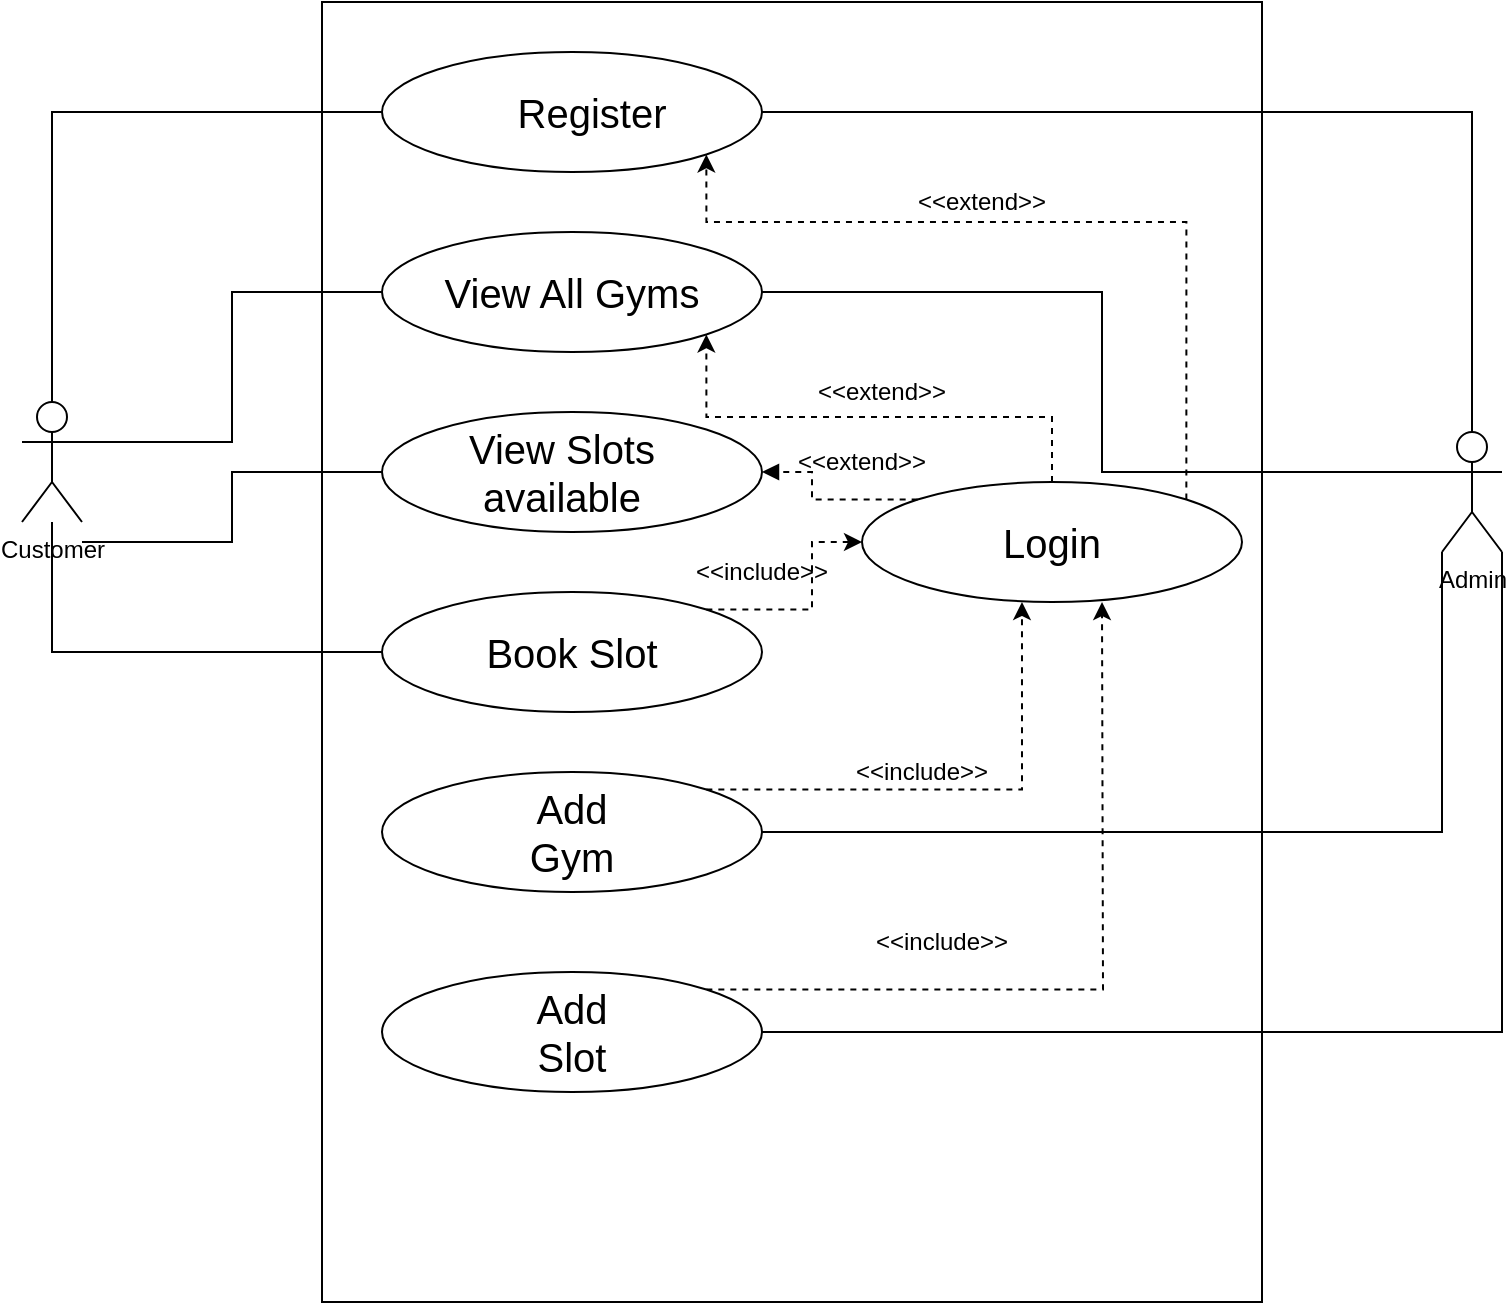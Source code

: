 <mxfile version="21.5.0" type="google">
  <diagram name="Page-1" id="3sS168nN32Szbk-CCEyU">
    <mxGraphModel grid="1" page="1" gridSize="10" guides="1" tooltips="1" connect="1" arrows="1" fold="1" pageScale="1" pageWidth="827" pageHeight="1169" math="0" shadow="0">
      <root>
        <mxCell id="0" />
        <mxCell id="1" parent="0" />
        <mxCell id="zruOZgZrSh-GHuwcMwu4-1" value="" style="rounded=0;whiteSpace=wrap;html=1;" vertex="1" parent="1">
          <mxGeometry x="210" y="40" width="470" height="650" as="geometry" />
        </mxCell>
        <mxCell id="zruOZgZrSh-GHuwcMwu4-2" value="Customer" style="shape=umlActor;verticalLabelPosition=bottom;verticalAlign=top;html=1;outlineConnect=0;" vertex="1" parent="1">
          <mxGeometry x="60" y="240" width="30" height="60" as="geometry" />
        </mxCell>
        <mxCell id="zruOZgZrSh-GHuwcMwu4-3" style="edgeStyle=orthogonalEdgeStyle;rounded=0;orthogonalLoop=1;jettySize=auto;html=1;exitX=0.5;exitY=0;exitDx=0;exitDy=0;exitPerimeter=0;entryX=1;entryY=0.5;entryDx=0;entryDy=0;endArrow=none;endFill=0;" edge="1" parent="1" source="zruOZgZrSh-GHuwcMwu4-6" target="zruOZgZrSh-GHuwcMwu4-8">
          <mxGeometry relative="1" as="geometry" />
        </mxCell>
        <mxCell id="zruOZgZrSh-GHuwcMwu4-4" style="edgeStyle=orthogonalEdgeStyle;rounded=0;orthogonalLoop=1;jettySize=auto;html=1;exitX=0;exitY=0.333;exitDx=0;exitDy=0;exitPerimeter=0;entryX=1;entryY=0.5;entryDx=0;entryDy=0;endArrow=none;endFill=0;" edge="1" parent="1" source="zruOZgZrSh-GHuwcMwu4-6" target="zruOZgZrSh-GHuwcMwu4-11">
          <mxGeometry relative="1" as="geometry" />
        </mxCell>
        <mxCell id="zruOZgZrSh-GHuwcMwu4-5" style="edgeStyle=orthogonalEdgeStyle;rounded=0;orthogonalLoop=1;jettySize=auto;html=1;exitX=0;exitY=1;exitDx=0;exitDy=0;exitPerimeter=0;entryX=1;entryY=0.5;entryDx=0;entryDy=0;endArrow=none;endFill=0;" edge="1" parent="1" source="zruOZgZrSh-GHuwcMwu4-6" target="zruOZgZrSh-GHuwcMwu4-24">
          <mxGeometry relative="1" as="geometry" />
        </mxCell>
        <mxCell id="zruOZgZrSh-GHuwcMwu4-6" value="Admin" style="shape=umlActor;verticalLabelPosition=bottom;verticalAlign=top;html=1;outlineConnect=0;" vertex="1" parent="1">
          <mxGeometry x="770" y="255" width="30" height="60" as="geometry" />
        </mxCell>
        <mxCell id="zruOZgZrSh-GHuwcMwu4-7" value="" style="group" connectable="0" vertex="1" parent="1">
          <mxGeometry x="250" y="65" width="190" height="60" as="geometry" />
        </mxCell>
        <mxCell id="zruOZgZrSh-GHuwcMwu4-8" value="" style="ellipse;whiteSpace=wrap;html=1;" vertex="1" parent="zruOZgZrSh-GHuwcMwu4-7">
          <mxGeometry x="-10" width="190" height="60" as="geometry" />
        </mxCell>
        <mxCell id="zruOZgZrSh-GHuwcMwu4-9" value="&lt;font style=&quot;font-size: 20px;&quot;&gt;Register&lt;/font&gt;" style="text;html=1;strokeColor=none;fillColor=none;align=center;verticalAlign=middle;whiteSpace=wrap;rounded=0;" vertex="1" parent="zruOZgZrSh-GHuwcMwu4-7">
          <mxGeometry x="60" y="15" width="70" height="30" as="geometry" />
        </mxCell>
        <mxCell id="zruOZgZrSh-GHuwcMwu4-10" value="" style="group" connectable="0" vertex="1" parent="1">
          <mxGeometry x="240" y="155" width="190" height="60" as="geometry" />
        </mxCell>
        <mxCell id="zruOZgZrSh-GHuwcMwu4-11" value="" style="ellipse;whiteSpace=wrap;html=1;" vertex="1" parent="zruOZgZrSh-GHuwcMwu4-10">
          <mxGeometry width="190" height="60" as="geometry" />
        </mxCell>
        <mxCell id="zruOZgZrSh-GHuwcMwu4-12" value="&lt;font style=&quot;font-size: 20px;&quot;&gt;View All Gyms&lt;/font&gt;" style="text;html=1;strokeColor=none;fillColor=none;align=center;verticalAlign=middle;whiteSpace=wrap;rounded=0;" vertex="1" parent="zruOZgZrSh-GHuwcMwu4-10">
          <mxGeometry x="30" y="15" width="130" height="30" as="geometry" />
        </mxCell>
        <mxCell id="zruOZgZrSh-GHuwcMwu4-13" value="" style="group" connectable="0" vertex="1" parent="1">
          <mxGeometry x="240" y="245" width="190" height="60" as="geometry" />
        </mxCell>
        <mxCell id="zruOZgZrSh-GHuwcMwu4-14" value="" style="ellipse;whiteSpace=wrap;html=1;" vertex="1" parent="zruOZgZrSh-GHuwcMwu4-13">
          <mxGeometry width="190" height="60" as="geometry" />
        </mxCell>
        <mxCell id="zruOZgZrSh-GHuwcMwu4-15" value="&lt;font style=&quot;font-size: 20px;&quot;&gt;View Slots available&lt;/font&gt;" style="text;html=1;strokeColor=none;fillColor=none;align=center;verticalAlign=middle;whiteSpace=wrap;rounded=0;" vertex="1" parent="zruOZgZrSh-GHuwcMwu4-13">
          <mxGeometry x="30" y="15" width="120" height="30" as="geometry" />
        </mxCell>
        <mxCell id="zruOZgZrSh-GHuwcMwu4-16" value="" style="group" connectable="0" vertex="1" parent="1">
          <mxGeometry x="240" y="335" width="190" height="60" as="geometry" />
        </mxCell>
        <mxCell id="zruOZgZrSh-GHuwcMwu4-17" value="" style="ellipse;whiteSpace=wrap;html=1;" vertex="1" parent="zruOZgZrSh-GHuwcMwu4-16">
          <mxGeometry width="190" height="60" as="geometry" />
        </mxCell>
        <mxCell id="zruOZgZrSh-GHuwcMwu4-18" value="&lt;font style=&quot;font-size: 20px;&quot;&gt;Book Slot&lt;/font&gt;" style="text;html=1;strokeColor=none;fillColor=none;align=center;verticalAlign=middle;whiteSpace=wrap;rounded=0;" vertex="1" parent="zruOZgZrSh-GHuwcMwu4-16">
          <mxGeometry x="50" y="15" width="90" height="30" as="geometry" />
        </mxCell>
        <mxCell id="zruOZgZrSh-GHuwcMwu4-19" value="" style="group" connectable="0" vertex="1" parent="1">
          <mxGeometry x="240" y="525" width="190" height="60" as="geometry" />
        </mxCell>
        <mxCell id="zruOZgZrSh-GHuwcMwu4-20" style="edgeStyle=orthogonalEdgeStyle;rounded=0;orthogonalLoop=1;jettySize=auto;html=1;exitX=1;exitY=0;exitDx=0;exitDy=0;dashed=1;" edge="1" parent="zruOZgZrSh-GHuwcMwu4-19" source="zruOZgZrSh-GHuwcMwu4-21">
          <mxGeometry relative="1" as="geometry">
            <mxPoint x="360" y="-185" as="targetPoint" />
          </mxGeometry>
        </mxCell>
        <mxCell id="zruOZgZrSh-GHuwcMwu4-21" value="" style="ellipse;whiteSpace=wrap;html=1;" vertex="1" parent="zruOZgZrSh-GHuwcMwu4-19">
          <mxGeometry width="190" height="60" as="geometry" />
        </mxCell>
        <mxCell id="zruOZgZrSh-GHuwcMwu4-22" value="&lt;font style=&quot;font-size: 20px;&quot;&gt;Add Slot&lt;/font&gt;" style="text;html=1;strokeColor=none;fillColor=none;align=center;verticalAlign=middle;whiteSpace=wrap;rounded=0;" vertex="1" parent="zruOZgZrSh-GHuwcMwu4-19">
          <mxGeometry x="60" y="15" width="70" height="30" as="geometry" />
        </mxCell>
        <mxCell id="zruOZgZrSh-GHuwcMwu4-23" value="" style="group" connectable="0" vertex="1" parent="1">
          <mxGeometry x="240" y="425" width="190" height="60" as="geometry" />
        </mxCell>
        <mxCell id="zruOZgZrSh-GHuwcMwu4-24" value="" style="ellipse;whiteSpace=wrap;html=1;" vertex="1" parent="zruOZgZrSh-GHuwcMwu4-23">
          <mxGeometry width="190" height="60" as="geometry" />
        </mxCell>
        <mxCell id="zruOZgZrSh-GHuwcMwu4-25" value="&lt;font style=&quot;font-size: 20px;&quot;&gt;Add Gym&lt;/font&gt;" style="text;html=1;strokeColor=none;fillColor=none;align=center;verticalAlign=middle;whiteSpace=wrap;rounded=0;" vertex="1" parent="zruOZgZrSh-GHuwcMwu4-23">
          <mxGeometry x="60" y="15" width="70" height="30" as="geometry" />
        </mxCell>
        <mxCell id="zruOZgZrSh-GHuwcMwu4-26" value="" style="group" connectable="0" vertex="1" parent="1">
          <mxGeometry x="480" y="280" width="190" height="60" as="geometry" />
        </mxCell>
        <mxCell id="zruOZgZrSh-GHuwcMwu4-27" value="" style="ellipse;whiteSpace=wrap;html=1;" vertex="1" parent="zruOZgZrSh-GHuwcMwu4-26">
          <mxGeometry width="190" height="60" as="geometry" />
        </mxCell>
        <mxCell id="zruOZgZrSh-GHuwcMwu4-28" value="&lt;font style=&quot;font-size: 20px;&quot;&gt;Login&lt;/font&gt;" style="text;html=1;strokeColor=none;fillColor=none;align=center;verticalAlign=middle;whiteSpace=wrap;rounded=0;" vertex="1" parent="zruOZgZrSh-GHuwcMwu4-26">
          <mxGeometry x="60" y="15" width="70" height="30" as="geometry" />
        </mxCell>
        <mxCell id="zruOZgZrSh-GHuwcMwu4-29" style="edgeStyle=orthogonalEdgeStyle;rounded=0;orthogonalLoop=1;jettySize=auto;html=1;exitX=0;exitY=0.5;exitDx=0;exitDy=0;endArrow=none;endFill=0;" edge="1" parent="1" source="zruOZgZrSh-GHuwcMwu4-8" target="zruOZgZrSh-GHuwcMwu4-2">
          <mxGeometry relative="1" as="geometry" />
        </mxCell>
        <mxCell id="zruOZgZrSh-GHuwcMwu4-30" style="edgeStyle=orthogonalEdgeStyle;rounded=0;orthogonalLoop=1;jettySize=auto;html=1;exitX=0;exitY=0.5;exitDx=0;exitDy=0;entryX=1;entryY=0.333;entryDx=0;entryDy=0;entryPerimeter=0;endArrow=none;endFill=0;" edge="1" parent="1" source="zruOZgZrSh-GHuwcMwu4-11" target="zruOZgZrSh-GHuwcMwu4-2">
          <mxGeometry relative="1" as="geometry" />
        </mxCell>
        <mxCell id="zruOZgZrSh-GHuwcMwu4-31" style="edgeStyle=orthogonalEdgeStyle;rounded=0;orthogonalLoop=1;jettySize=auto;html=1;exitX=0;exitY=0.5;exitDx=0;exitDy=0;entryX=1;entryY=1.167;entryDx=0;entryDy=0;entryPerimeter=0;endArrow=none;endFill=0;" edge="1" parent="1" source="zruOZgZrSh-GHuwcMwu4-14" target="zruOZgZrSh-GHuwcMwu4-2">
          <mxGeometry relative="1" as="geometry" />
        </mxCell>
        <mxCell id="zruOZgZrSh-GHuwcMwu4-32" style="edgeStyle=orthogonalEdgeStyle;rounded=0;orthogonalLoop=1;jettySize=auto;html=1;exitX=0;exitY=0.5;exitDx=0;exitDy=0;endArrow=none;endFill=0;" edge="1" parent="1" source="zruOZgZrSh-GHuwcMwu4-17" target="zruOZgZrSh-GHuwcMwu4-2">
          <mxGeometry relative="1" as="geometry" />
        </mxCell>
        <mxCell id="zruOZgZrSh-GHuwcMwu4-33" style="edgeStyle=orthogonalEdgeStyle;rounded=0;orthogonalLoop=1;jettySize=auto;html=1;exitX=1;exitY=0.5;exitDx=0;exitDy=0;entryX=1;entryY=1;entryDx=0;entryDy=0;entryPerimeter=0;endArrow=none;endFill=0;" edge="1" parent="1" source="zruOZgZrSh-GHuwcMwu4-21" target="zruOZgZrSh-GHuwcMwu4-6">
          <mxGeometry relative="1" as="geometry" />
        </mxCell>
        <mxCell id="zruOZgZrSh-GHuwcMwu4-34" style="edgeStyle=orthogonalEdgeStyle;rounded=0;orthogonalLoop=1;jettySize=auto;html=1;exitX=1;exitY=0;exitDx=0;exitDy=0;entryX=0;entryY=0.5;entryDx=0;entryDy=0;dashed=1;" edge="1" parent="1" source="zruOZgZrSh-GHuwcMwu4-17" target="zruOZgZrSh-GHuwcMwu4-27">
          <mxGeometry relative="1" as="geometry" />
        </mxCell>
        <mxCell id="zruOZgZrSh-GHuwcMwu4-35" style="edgeStyle=orthogonalEdgeStyle;rounded=0;orthogonalLoop=1;jettySize=auto;html=1;exitX=1;exitY=0;exitDx=0;exitDy=0;entryX=0.421;entryY=1;entryDx=0;entryDy=0;entryPerimeter=0;dashed=1;" edge="1" parent="1" source="zruOZgZrSh-GHuwcMwu4-24" target="zruOZgZrSh-GHuwcMwu4-27">
          <mxGeometry relative="1" as="geometry" />
        </mxCell>
        <mxCell id="zruOZgZrSh-GHuwcMwu4-36" value="&amp;lt;&amp;lt;include&amp;gt;&amp;gt;" style="text;html=1;strokeColor=none;fillColor=none;align=center;verticalAlign=middle;whiteSpace=wrap;rounded=0;" vertex="1" parent="1">
          <mxGeometry x="480" y="410" width="60" height="30" as="geometry" />
        </mxCell>
        <mxCell id="zruOZgZrSh-GHuwcMwu4-37" value="&amp;lt;&amp;lt;include&amp;gt;&amp;gt;" style="text;html=1;strokeColor=none;fillColor=none;align=center;verticalAlign=middle;whiteSpace=wrap;rounded=0;" vertex="1" parent="1">
          <mxGeometry x="490" y="495" width="60" height="30" as="geometry" />
        </mxCell>
        <mxCell id="zruOZgZrSh-GHuwcMwu4-38" value="&amp;lt;&amp;lt;include&amp;gt;&amp;gt;" style="text;html=1;strokeColor=none;fillColor=none;align=center;verticalAlign=middle;whiteSpace=wrap;rounded=0;" vertex="1" parent="1">
          <mxGeometry x="400" y="310" width="60" height="30" as="geometry" />
        </mxCell>
        <mxCell id="zruOZgZrSh-GHuwcMwu4-39" style="edgeStyle=orthogonalEdgeStyle;rounded=0;orthogonalLoop=1;jettySize=auto;html=1;exitX=0;exitY=0;exitDx=0;exitDy=0;entryX=1;entryY=0.5;entryDx=0;entryDy=0;startArrow=none;startFill=0;endArrow=block;endFill=1;dashed=1;" edge="1" parent="1" source="zruOZgZrSh-GHuwcMwu4-27" target="zruOZgZrSh-GHuwcMwu4-14">
          <mxGeometry relative="1" as="geometry" />
        </mxCell>
        <mxCell id="zruOZgZrSh-GHuwcMwu4-40" value="&amp;lt;&amp;lt;extend&amp;gt;&amp;gt;" style="text;html=1;strokeColor=none;fillColor=none;align=center;verticalAlign=middle;whiteSpace=wrap;rounded=0;" vertex="1" parent="1">
          <mxGeometry x="450" y="255" width="60" height="30" as="geometry" />
        </mxCell>
        <mxCell id="zruOZgZrSh-GHuwcMwu4-41" style="edgeStyle=orthogonalEdgeStyle;rounded=0;orthogonalLoop=1;jettySize=auto;html=1;exitX=0.5;exitY=0;exitDx=0;exitDy=0;entryX=1;entryY=1;entryDx=0;entryDy=0;dashed=1;" edge="1" parent="1" source="zruOZgZrSh-GHuwcMwu4-27" target="zruOZgZrSh-GHuwcMwu4-11">
          <mxGeometry relative="1" as="geometry">
            <mxPoint x="430" y="200" as="targetPoint" />
          </mxGeometry>
        </mxCell>
        <mxCell id="zruOZgZrSh-GHuwcMwu4-42" style="edgeStyle=orthogonalEdgeStyle;rounded=0;orthogonalLoop=1;jettySize=auto;html=1;exitX=1;exitY=0;exitDx=0;exitDy=0;entryX=1;entryY=1;entryDx=0;entryDy=0;dashed=1;" edge="1" parent="1" source="zruOZgZrSh-GHuwcMwu4-27" target="zruOZgZrSh-GHuwcMwu4-8">
          <mxGeometry relative="1" as="geometry">
            <Array as="points">
              <mxPoint x="643" y="150" />
              <mxPoint x="403" y="150" />
            </Array>
          </mxGeometry>
        </mxCell>
        <mxCell id="zruOZgZrSh-GHuwcMwu4-43" value="&amp;lt;&amp;lt;extend&amp;gt;&amp;gt;" style="text;html=1;strokeColor=none;fillColor=none;align=center;verticalAlign=middle;whiteSpace=wrap;rounded=0;" vertex="1" parent="1">
          <mxGeometry x="510" y="125" width="60" height="30" as="geometry" />
        </mxCell>
        <mxCell id="zruOZgZrSh-GHuwcMwu4-44" value="&amp;lt;&amp;lt;extend&amp;gt;&amp;gt;" style="text;html=1;strokeColor=none;fillColor=none;align=center;verticalAlign=middle;whiteSpace=wrap;rounded=0;" vertex="1" parent="1">
          <mxGeometry x="460" y="220" width="60" height="30" as="geometry" />
        </mxCell>
      </root>
    </mxGraphModel>
  </diagram>
</mxfile>
